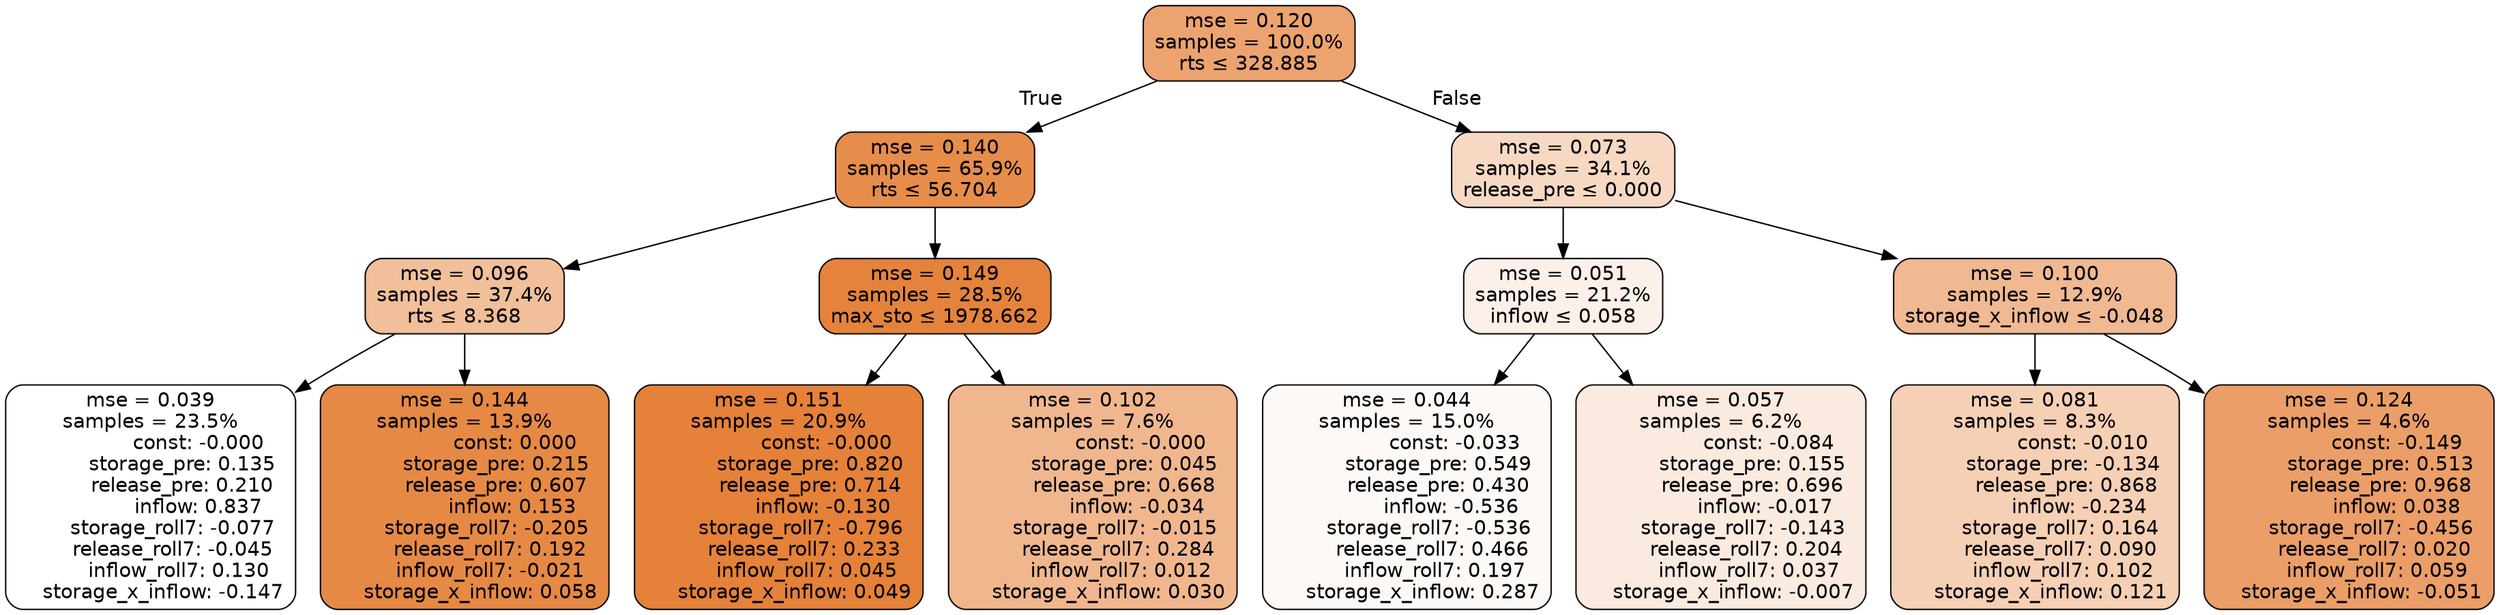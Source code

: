 digraph tree {
bgcolor="transparent"
node [shape=rectangle, style="filled, rounded", color="black", fontname=helvetica] ;
edge [fontname=helvetica] ;
	"0" [label="mse = 0.120
samples = 100.0%
rts &le; 328.885", fillcolor="#eca36f"]
	"1" [label="mse = 0.140
samples = 65.9%
rts &le; 56.704", fillcolor="#e78d4c"]
	"2" [label="mse = 0.096
samples = 37.4%
rts &le; 8.368", fillcolor="#f1bf9a"]
	"3" [label="mse = 0.039
samples = 23.5%
               const: -0.000
          storage_pre: 0.135
          release_pre: 0.210
               inflow: 0.837
       storage_roll7: -0.077
       release_roll7: -0.045
         inflow_roll7: 0.130
    storage_x_inflow: -0.147", fillcolor="#ffffff"]
	"4" [label="mse = 0.144
samples = 13.9%
                const: 0.000
          storage_pre: 0.215
          release_pre: 0.607
               inflow: 0.153
       storage_roll7: -0.205
        release_roll7: 0.192
        inflow_roll7: -0.021
     storage_x_inflow: 0.058", fillcolor="#e68945"]
	"5" [label="mse = 0.149
samples = 28.5%
max_sto &le; 1978.662", fillcolor="#e5833c"]
	"6" [label="mse = 0.151
samples = 20.9%
               const: -0.000
          storage_pre: 0.820
          release_pre: 0.714
              inflow: -0.130
       storage_roll7: -0.796
        release_roll7: 0.233
         inflow_roll7: 0.045
     storage_x_inflow: 0.049", fillcolor="#e58139"]
	"7" [label="mse = 0.102
samples = 7.6%
               const: -0.000
          storage_pre: 0.045
          release_pre: 0.668
              inflow: -0.034
       storage_roll7: -0.015
        release_roll7: 0.284
         inflow_roll7: 0.012
     storage_x_inflow: 0.030", fillcolor="#f0b78e"]
	"8" [label="mse = 0.073
samples = 34.1%
release_pre &le; 0.000", fillcolor="#f7d9c3"]
	"9" [label="mse = 0.051
samples = 21.2%
inflow &le; 0.058", fillcolor="#fcf1ea"]
	"10" [label="mse = 0.044
samples = 15.0%
               const: -0.033
          storage_pre: 0.549
          release_pre: 0.430
              inflow: -0.536
       storage_roll7: -0.536
        release_roll7: 0.466
         inflow_roll7: 0.197
     storage_x_inflow: 0.287", fillcolor="#fdf9f6"]
	"11" [label="mse = 0.057
samples = 6.2%
               const: -0.084
          storage_pre: 0.155
          release_pre: 0.696
              inflow: -0.017
       storage_roll7: -0.143
        release_roll7: 0.204
         inflow_roll7: 0.037
    storage_x_inflow: -0.007", fillcolor="#faeadf"]
	"12" [label="mse = 0.100
samples = 12.9%
storage_x_inflow &le; -0.048", fillcolor="#f0b992"]
	"13" [label="mse = 0.081
samples = 8.3%
               const: -0.010
         storage_pre: -0.134
          release_pre: 0.868
              inflow: -0.234
        storage_roll7: 0.164
        release_roll7: 0.090
         inflow_roll7: 0.102
     storage_x_inflow: 0.121", fillcolor="#f5d0b5"]
	"14" [label="mse = 0.124
samples = 4.6%
               const: -0.149
          storage_pre: 0.513
          release_pre: 0.968
               inflow: 0.038
       storage_roll7: -0.456
        release_roll7: 0.020
         inflow_roll7: 0.059
    storage_x_inflow: -0.051", fillcolor="#eb9e68"]

	"0" -> "1" [labeldistance=2.5, labelangle=45, headlabel="True"]
	"1" -> "2"
	"2" -> "3"
	"2" -> "4"
	"1" -> "5"
	"5" -> "6"
	"5" -> "7"
	"0" -> "8" [labeldistance=2.5, labelangle=-45, headlabel="False"]
	"8" -> "9"
	"9" -> "10"
	"9" -> "11"
	"8" -> "12"
	"12" -> "13"
	"12" -> "14"
}
